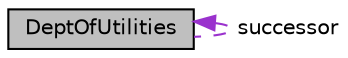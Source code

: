 digraph "DeptOfUtilities"
{
 // LATEX_PDF_SIZE
  edge [fontname="Helvetica",fontsize="10",labelfontname="Helvetica",labelfontsize="10"];
  node [fontname="Helvetica",fontsize="10",shape=record];
  Node1 [label="DeptOfUtilities",height=0.2,width=0.4,color="black", fillcolor="grey75", style="filled", fontcolor="black",tooltip="Base class for managing various city utility departments like power, water, and waste management."];
  Node1 -> Node1 [dir="back",color="darkorchid3",fontsize="10",style="dashed",label=" successor" ];
}
